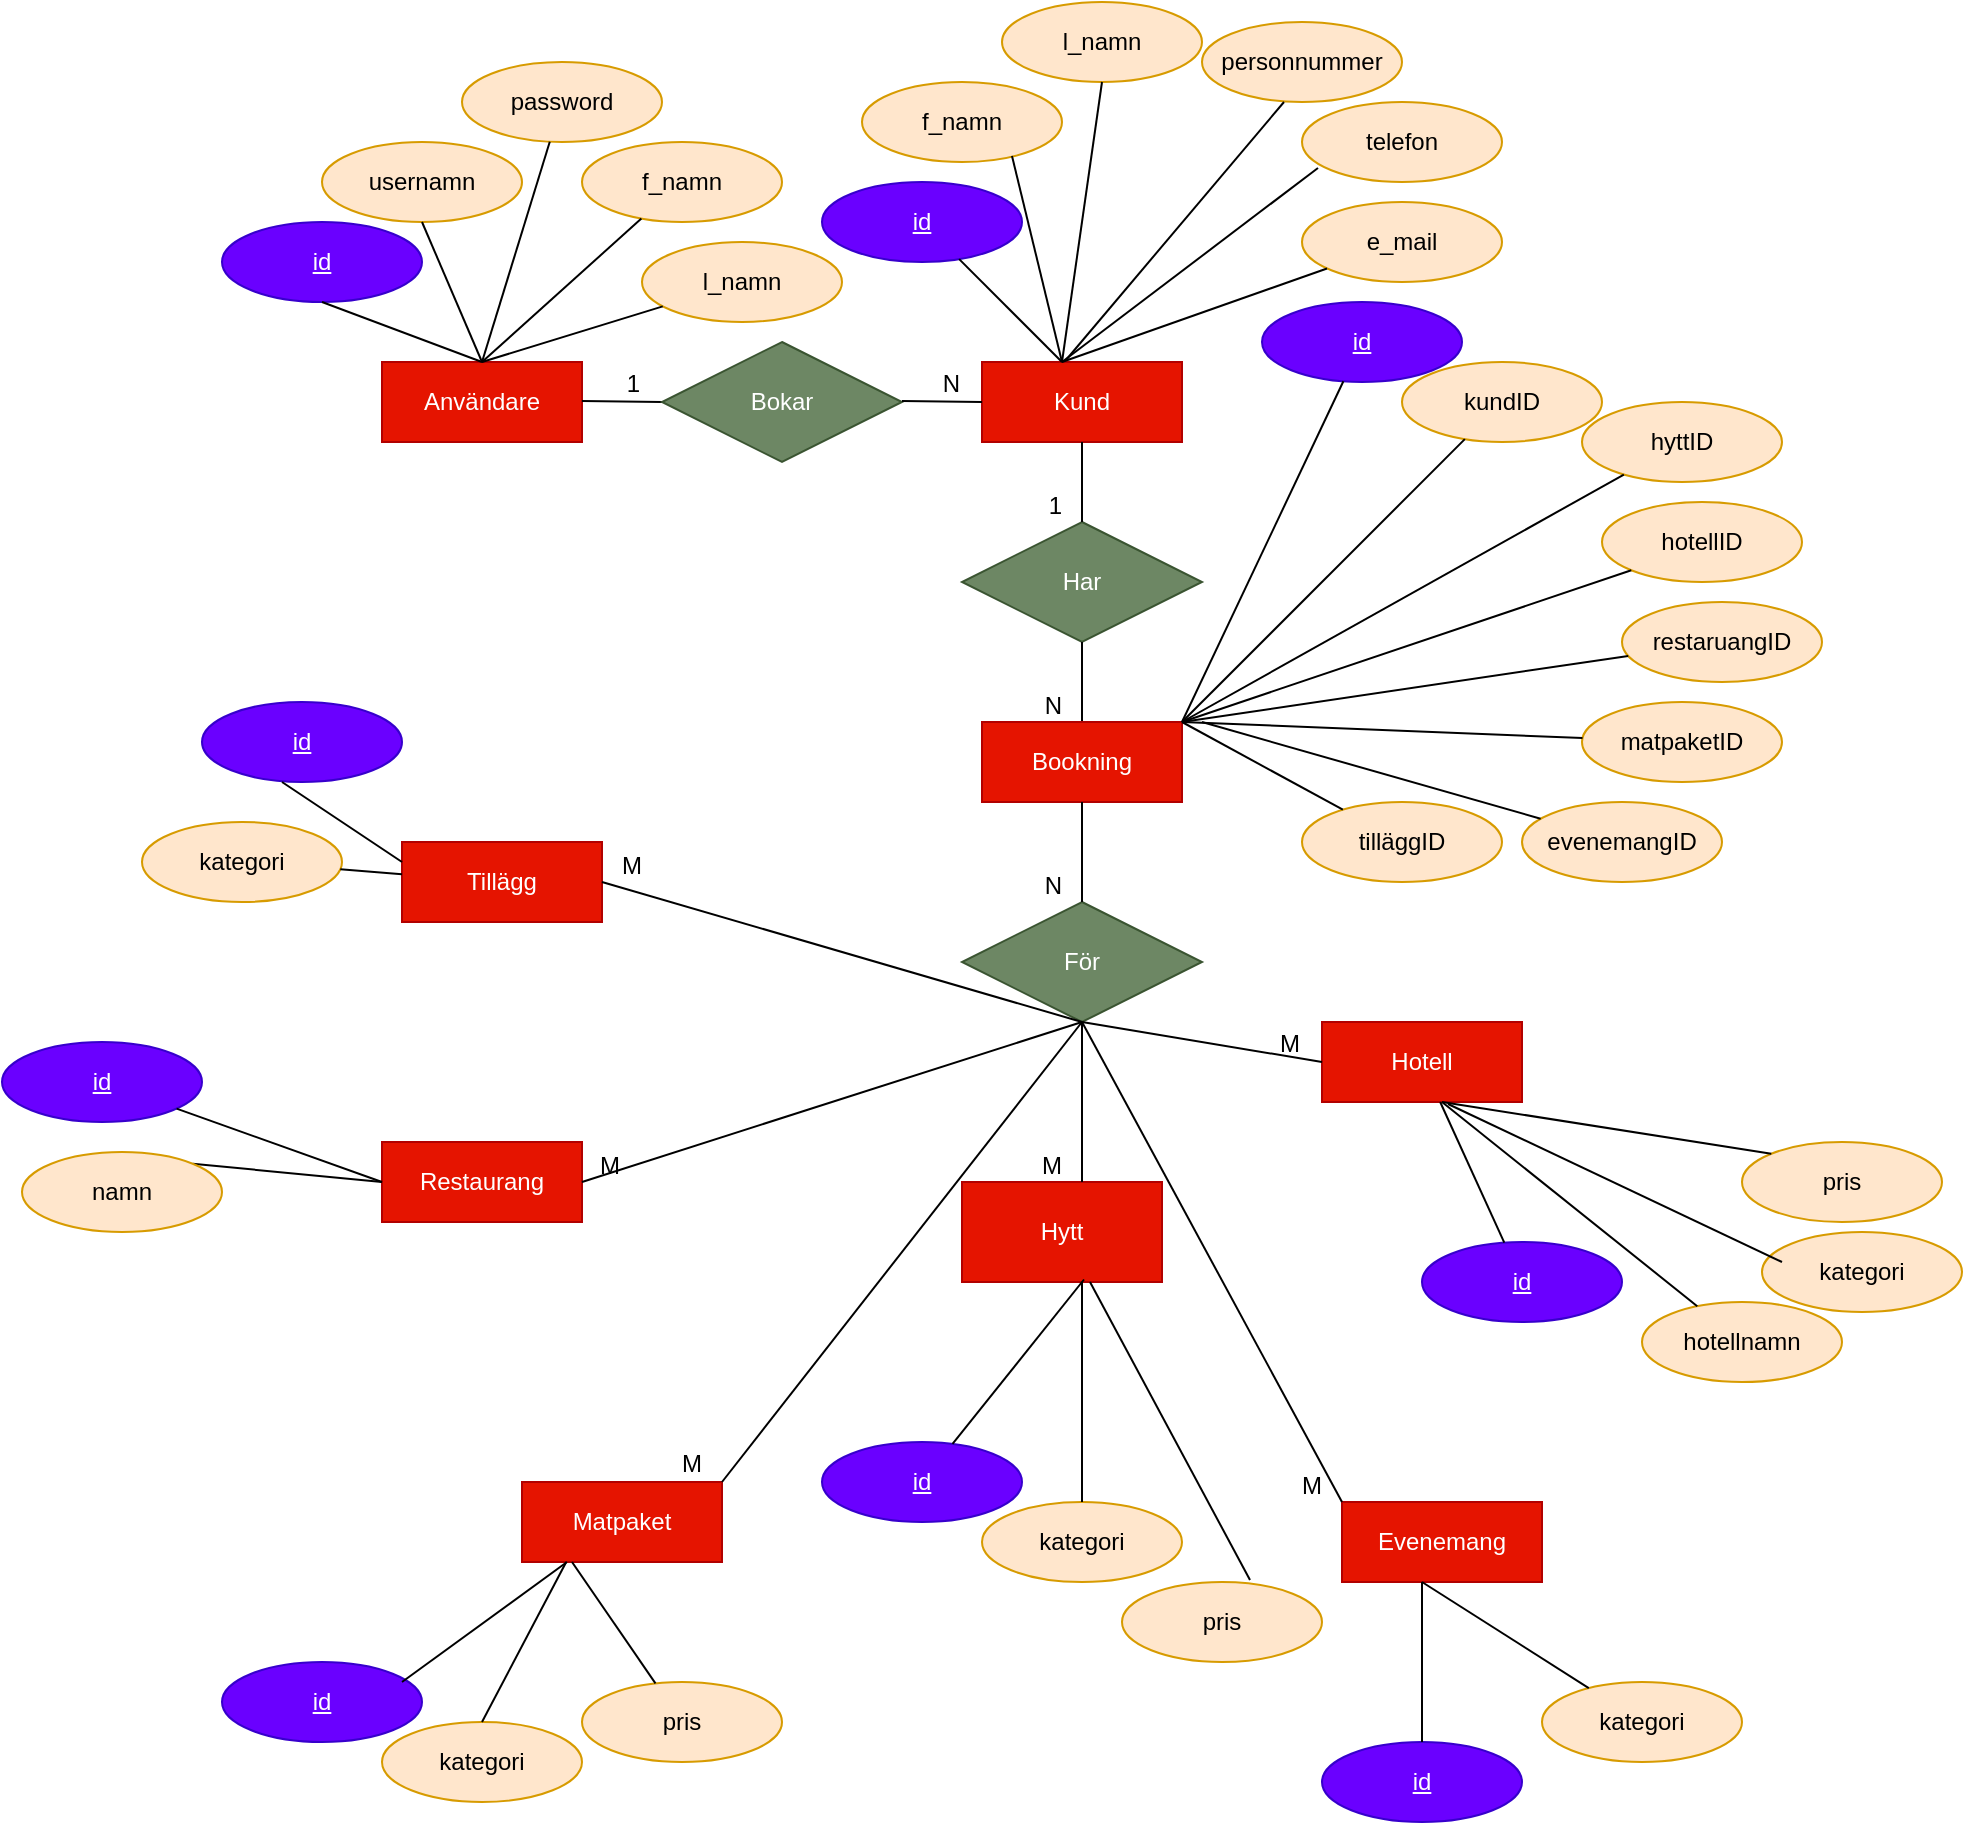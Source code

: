 <mxfile version="16.5.1" type="device"><diagram id="UnqzWlqIFyiEvRuFnZE4" name="Sida-1"><mxGraphModel dx="1773" dy="617" grid="1" gridSize="10" guides="1" tooltips="1" connect="1" arrows="1" fold="1" page="1" pageScale="1" pageWidth="827" pageHeight="1169" math="0" shadow="0"><root><mxCell id="0"/><mxCell id="1" parent="0"/><mxCell id="KGYBqlX9qXk3uptQxNgf-1" value="Användare" style="whiteSpace=wrap;html=1;align=center;fillColor=#e51400;fontColor=#ffffff;strokeColor=#B20000;" parent="1" vertex="1"><mxGeometry x="10" y="190" width="100" height="40" as="geometry"/></mxCell><mxCell id="KGYBqlX9qXk3uptQxNgf-4" value="id" style="ellipse;whiteSpace=wrap;html=1;align=center;fontStyle=4;fillColor=#6a00ff;strokeColor=#3700CC;fontColor=#ffffff;" parent="1" vertex="1"><mxGeometry x="-70" y="120" width="100" height="40" as="geometry"/></mxCell><mxCell id="KGYBqlX9qXk3uptQxNgf-8" value="" style="endArrow=none;html=1;rounded=0;entryX=0.5;entryY=1;entryDx=0;entryDy=0;exitX=0.5;exitY=0;exitDx=0;exitDy=0;" parent="1" source="KGYBqlX9qXk3uptQxNgf-1" target="KGYBqlX9qXk3uptQxNgf-4" edge="1"><mxGeometry relative="1" as="geometry"><mxPoint x="40" y="210" as="sourcePoint"/><mxPoint x="40" y="90" as="targetPoint"/></mxGeometry></mxCell><mxCell id="KGYBqlX9qXk3uptQxNgf-12" value="usernamn" style="ellipse;whiteSpace=wrap;html=1;align=center;fillColor=#ffe6cc;strokeColor=#d79b00;" parent="1" vertex="1"><mxGeometry x="-20" y="80" width="100" height="40" as="geometry"/></mxCell><mxCell id="KGYBqlX9qXk3uptQxNgf-13" value="password" style="ellipse;whiteSpace=wrap;html=1;align=center;fillColor=#ffe6cc;strokeColor=#d79b00;" parent="1" vertex="1"><mxGeometry x="50" y="40" width="100" height="40" as="geometry"/></mxCell><mxCell id="KGYBqlX9qXk3uptQxNgf-14" value="f_namn" style="ellipse;whiteSpace=wrap;html=1;align=center;fillColor=#ffe6cc;strokeColor=#d79b00;" parent="1" vertex="1"><mxGeometry x="110" y="80" width="100" height="40" as="geometry"/></mxCell><mxCell id="KGYBqlX9qXk3uptQxNgf-15" value="" style="endArrow=none;html=1;rounded=0;entryX=0.5;entryY=1;entryDx=0;entryDy=0;exitX=0.5;exitY=0;exitDx=0;exitDy=0;" parent="1" source="KGYBqlX9qXk3uptQxNgf-1" target="KGYBqlX9qXk3uptQxNgf-12" edge="1"><mxGeometry relative="1" as="geometry"><mxPoint x="70" y="200" as="sourcePoint"/><mxPoint x="-10" y="170" as="targetPoint"/></mxGeometry></mxCell><mxCell id="KGYBqlX9qXk3uptQxNgf-16" value="" style="endArrow=none;html=1;rounded=0;exitX=0.5;exitY=0;exitDx=0;exitDy=0;" parent="1" source="KGYBqlX9qXk3uptQxNgf-1" target="KGYBqlX9qXk3uptQxNgf-13" edge="1"><mxGeometry relative="1" as="geometry"><mxPoint x="80" y="210" as="sourcePoint"/><mxPoint y="180" as="targetPoint"/></mxGeometry></mxCell><mxCell id="KGYBqlX9qXk3uptQxNgf-17" value="" style="endArrow=none;html=1;rounded=0;exitX=0.5;exitY=0;exitDx=0;exitDy=0;" parent="1" source="KGYBqlX9qXk3uptQxNgf-1" target="KGYBqlX9qXk3uptQxNgf-14" edge="1"><mxGeometry relative="1" as="geometry"><mxPoint x="90" y="220" as="sourcePoint"/><mxPoint x="10" y="190" as="targetPoint"/></mxGeometry></mxCell><mxCell id="KGYBqlX9qXk3uptQxNgf-18" value="" style="endArrow=none;html=1;rounded=0;" parent="1" edge="1"><mxGeometry relative="1" as="geometry"><mxPoint x="110" y="209.5" as="sourcePoint"/><mxPoint x="150" y="210" as="targetPoint"/></mxGeometry></mxCell><mxCell id="KGYBqlX9qXk3uptQxNgf-19" value="1" style="resizable=0;html=1;align=right;verticalAlign=bottom;" parent="KGYBqlX9qXk3uptQxNgf-18" connectable="0" vertex="1"><mxGeometry x="1" relative="1" as="geometry"><mxPoint x="-10" as="offset"/></mxGeometry></mxCell><mxCell id="KGYBqlX9qXk3uptQxNgf-20" value="Kund" style="whiteSpace=wrap;html=1;align=center;fillColor=#e51400;fontColor=#ffffff;strokeColor=#B20000;" parent="1" vertex="1"><mxGeometry x="310" y="190" width="100" height="40" as="geometry"/></mxCell><mxCell id="KGYBqlX9qXk3uptQxNgf-21" value="Bokar" style="shape=rhombus;perimeter=rhombusPerimeter;whiteSpace=wrap;html=1;align=center;fillColor=#6d8764;fontColor=#ffffff;strokeColor=#3A5431;" parent="1" vertex="1"><mxGeometry x="150" y="180" width="120" height="60" as="geometry"/></mxCell><mxCell id="KGYBqlX9qXk3uptQxNgf-22" value="" style="endArrow=none;html=1;rounded=0;" parent="1" edge="1"><mxGeometry relative="1" as="geometry"><mxPoint x="270" y="209.5" as="sourcePoint"/><mxPoint x="310" y="210" as="targetPoint"/></mxGeometry></mxCell><mxCell id="KGYBqlX9qXk3uptQxNgf-23" value="N" style="resizable=0;html=1;align=right;verticalAlign=bottom;" parent="KGYBqlX9qXk3uptQxNgf-22" connectable="0" vertex="1"><mxGeometry x="1" relative="1" as="geometry"><mxPoint x="-10" as="offset"/></mxGeometry></mxCell><mxCell id="KGYBqlX9qXk3uptQxNgf-24" value="Har" style="shape=rhombus;perimeter=rhombusPerimeter;whiteSpace=wrap;html=1;align=center;fillColor=#6d8764;fontColor=#ffffff;strokeColor=#3A5431;" parent="1" vertex="1"><mxGeometry x="300" y="270" width="120" height="60" as="geometry"/></mxCell><mxCell id="KGYBqlX9qXk3uptQxNgf-26" value="" style="endArrow=none;html=1;rounded=0;exitX=0.5;exitY=1;exitDx=0;exitDy=0;" parent="1" source="KGYBqlX9qXk3uptQxNgf-20" edge="1"><mxGeometry relative="1" as="geometry"><mxPoint x="330" y="240" as="sourcePoint"/><mxPoint x="360" y="270" as="targetPoint"/></mxGeometry></mxCell><mxCell id="KGYBqlX9qXk3uptQxNgf-27" value="1" style="resizable=0;html=1;align=right;verticalAlign=bottom;" parent="KGYBqlX9qXk3uptQxNgf-26" connectable="0" vertex="1"><mxGeometry x="1" relative="1" as="geometry"><mxPoint x="-10" as="offset"/></mxGeometry></mxCell><mxCell id="KGYBqlX9qXk3uptQxNgf-32" value="" style="endArrow=none;html=1;rounded=0;exitX=0.5;exitY=1;exitDx=0;exitDy=0;" parent="1" source="KGYBqlX9qXk3uptQxNgf-24" edge="1"><mxGeometry relative="1" as="geometry"><mxPoint x="360" y="340" as="sourcePoint"/><mxPoint x="360" y="370" as="targetPoint"/><Array as="points"/></mxGeometry></mxCell><mxCell id="KGYBqlX9qXk3uptQxNgf-33" value="N" style="resizable=0;html=1;align=right;verticalAlign=bottom;" parent="KGYBqlX9qXk3uptQxNgf-32" connectable="0" vertex="1"><mxGeometry x="1" relative="1" as="geometry"><mxPoint x="-10" as="offset"/></mxGeometry></mxCell><mxCell id="KGYBqlX9qXk3uptQxNgf-34" value="Bookning" style="whiteSpace=wrap;html=1;align=center;fillColor=#e51400;fontColor=#ffffff;strokeColor=#B20000;" parent="1" vertex="1"><mxGeometry x="310" y="370" width="100" height="40" as="geometry"/></mxCell><mxCell id="KGYBqlX9qXk3uptQxNgf-35" value="Hytt" style="whiteSpace=wrap;html=1;align=center;fillColor=#e51400;fontColor=#ffffff;strokeColor=#B20000;" parent="1" vertex="1"><mxGeometry x="300" y="600" width="100" height="50" as="geometry"/></mxCell><mxCell id="KGYBqlX9qXk3uptQxNgf-36" value="Restaurang" style="whiteSpace=wrap;html=1;align=center;fillColor=#e51400;fontColor=#ffffff;strokeColor=#B20000;" parent="1" vertex="1"><mxGeometry x="10" y="580" width="100" height="40" as="geometry"/></mxCell><mxCell id="KGYBqlX9qXk3uptQxNgf-37" value="Hotell" style="whiteSpace=wrap;html=1;align=center;fillColor=#e51400;fontColor=#ffffff;strokeColor=#B20000;" parent="1" vertex="1"><mxGeometry x="480" y="520" width="100" height="40" as="geometry"/></mxCell><mxCell id="KGYBqlX9qXk3uptQxNgf-38" value="För" style="shape=rhombus;perimeter=rhombusPerimeter;whiteSpace=wrap;html=1;align=center;fillColor=#6d8764;fontColor=#ffffff;strokeColor=#3A5431;" parent="1" vertex="1"><mxGeometry x="300" y="460" width="120" height="60" as="geometry"/></mxCell><mxCell id="KGYBqlX9qXk3uptQxNgf-45" value="" style="endArrow=none;html=1;rounded=0;exitX=0.5;exitY=1;exitDx=0;exitDy=0;" parent="1" source="KGYBqlX9qXk3uptQxNgf-34" edge="1"><mxGeometry relative="1" as="geometry"><mxPoint x="330" y="250" as="sourcePoint"/><mxPoint x="360" y="460" as="targetPoint"/></mxGeometry></mxCell><mxCell id="KGYBqlX9qXk3uptQxNgf-46" value="N" style="resizable=0;html=1;align=right;verticalAlign=bottom;" parent="KGYBqlX9qXk3uptQxNgf-45" connectable="0" vertex="1"><mxGeometry x="1" relative="1" as="geometry"><mxPoint x="-10" as="offset"/></mxGeometry></mxCell><mxCell id="KGYBqlX9qXk3uptQxNgf-49" value="" style="endArrow=none;html=1;rounded=0;" parent="1" source="KGYBqlX9qXk3uptQxNgf-38" edge="1"><mxGeometry relative="1" as="geometry"><mxPoint x="330" y="410" as="sourcePoint"/><mxPoint x="360" y="600" as="targetPoint"/></mxGeometry></mxCell><mxCell id="KGYBqlX9qXk3uptQxNgf-50" value="M" style="resizable=0;html=1;align=right;verticalAlign=bottom;" parent="KGYBqlX9qXk3uptQxNgf-49" connectable="0" vertex="1"><mxGeometry x="1" relative="1" as="geometry"><mxPoint x="-10" as="offset"/></mxGeometry></mxCell><mxCell id="KGYBqlX9qXk3uptQxNgf-53" value="Evenemang" style="whiteSpace=wrap;html=1;align=center;fillColor=#e51400;fontColor=#ffffff;strokeColor=#B20000;" parent="1" vertex="1"><mxGeometry x="490" y="760" width="100" height="40" as="geometry"/></mxCell><mxCell id="KGYBqlX9qXk3uptQxNgf-54" value="Matpaket" style="whiteSpace=wrap;html=1;align=center;fillColor=#e51400;fontColor=#ffffff;strokeColor=#B20000;" parent="1" vertex="1"><mxGeometry x="80" y="750" width="100" height="40" as="geometry"/></mxCell><mxCell id="KGYBqlX9qXk3uptQxNgf-57" value="Tillägg" style="whiteSpace=wrap;html=1;align=center;fillColor=#e51400;fontColor=#ffffff;strokeColor=#B20000;" parent="1" vertex="1"><mxGeometry x="20" y="430" width="100" height="40" as="geometry"/></mxCell><mxCell id="KGYBqlX9qXk3uptQxNgf-59" value="" style="endArrow=none;html=1;rounded=0;entryX=0;entryY=0.5;entryDx=0;entryDy=0;exitX=0.5;exitY=1;exitDx=0;exitDy=0;" parent="1" source="KGYBqlX9qXk3uptQxNgf-38" target="KGYBqlX9qXk3uptQxNgf-37" edge="1"><mxGeometry relative="1" as="geometry"><mxPoint x="370" y="530" as="sourcePoint"/><mxPoint x="370" y="610" as="targetPoint"/></mxGeometry></mxCell><mxCell id="KGYBqlX9qXk3uptQxNgf-60" value="M" style="resizable=0;html=1;align=right;verticalAlign=bottom;" parent="KGYBqlX9qXk3uptQxNgf-59" connectable="0" vertex="1"><mxGeometry x="1" relative="1" as="geometry"><mxPoint x="-10" as="offset"/></mxGeometry></mxCell><mxCell id="KGYBqlX9qXk3uptQxNgf-61" value="" style="endArrow=none;html=1;rounded=0;exitX=0.5;exitY=1;exitDx=0;exitDy=0;entryX=1;entryY=0.5;entryDx=0;entryDy=0;" parent="1" source="KGYBqlX9qXk3uptQxNgf-38" target="KGYBqlX9qXk3uptQxNgf-36" edge="1"><mxGeometry relative="1" as="geometry"><mxPoint x="380" y="540" as="sourcePoint"/><mxPoint x="230" y="540" as="targetPoint"/></mxGeometry></mxCell><mxCell id="KGYBqlX9qXk3uptQxNgf-62" value="M" style="resizable=0;html=1;align=right;verticalAlign=bottom;" parent="KGYBqlX9qXk3uptQxNgf-61" connectable="0" vertex="1"><mxGeometry x="1" relative="1" as="geometry"><mxPoint x="20" as="offset"/></mxGeometry></mxCell><mxCell id="KGYBqlX9qXk3uptQxNgf-63" value="" style="endArrow=none;html=1;rounded=0;entryX=0;entryY=0;entryDx=0;entryDy=0;" parent="1" target="KGYBqlX9qXk3uptQxNgf-53" edge="1"><mxGeometry relative="1" as="geometry"><mxPoint x="360" y="520" as="sourcePoint"/><mxPoint x="390" y="630" as="targetPoint"/></mxGeometry></mxCell><mxCell id="KGYBqlX9qXk3uptQxNgf-64" value="M" style="resizable=0;html=1;align=right;verticalAlign=bottom;" parent="KGYBqlX9qXk3uptQxNgf-63" connectable="0" vertex="1"><mxGeometry x="1" relative="1" as="geometry"><mxPoint x="-10" as="offset"/></mxGeometry></mxCell><mxCell id="KGYBqlX9qXk3uptQxNgf-65" value="" style="endArrow=none;html=1;rounded=0;entryX=1;entryY=0;entryDx=0;entryDy=0;" parent="1" target="KGYBqlX9qXk3uptQxNgf-54" edge="1"><mxGeometry relative="1" as="geometry"><mxPoint x="360" y="520" as="sourcePoint"/><mxPoint x="400" y="640" as="targetPoint"/></mxGeometry></mxCell><mxCell id="KGYBqlX9qXk3uptQxNgf-66" value="M" style="resizable=0;html=1;align=right;verticalAlign=bottom;" parent="KGYBqlX9qXk3uptQxNgf-65" connectable="0" vertex="1"><mxGeometry x="1" relative="1" as="geometry"><mxPoint x="-10" as="offset"/></mxGeometry></mxCell><mxCell id="KGYBqlX9qXk3uptQxNgf-67" value="" style="endArrow=none;html=1;rounded=0;exitX=0.5;exitY=1;exitDx=0;exitDy=0;entryX=1;entryY=0.5;entryDx=0;entryDy=0;" parent="1" source="KGYBqlX9qXk3uptQxNgf-38" target="KGYBqlX9qXk3uptQxNgf-57" edge="1"><mxGeometry relative="1" as="geometry"><mxPoint x="290" y="510" as="sourcePoint"/><mxPoint x="190" y="470" as="targetPoint"/></mxGeometry></mxCell><mxCell id="KGYBqlX9qXk3uptQxNgf-68" value="M" style="resizable=0;html=1;align=right;verticalAlign=bottom;" parent="KGYBqlX9qXk3uptQxNgf-67" connectable="0" vertex="1"><mxGeometry x="1" relative="1" as="geometry"><mxPoint x="20" as="offset"/></mxGeometry></mxCell><mxCell id="KGYBqlX9qXk3uptQxNgf-69" value="id" style="ellipse;whiteSpace=wrap;html=1;align=center;fontStyle=4;fillColor=#6a00ff;strokeColor=#3700CC;fontColor=#ffffff;" parent="1" vertex="1"><mxGeometry x="230" y="100" width="100" height="40" as="geometry"/></mxCell><mxCell id="KGYBqlX9qXk3uptQxNgf-70" value="id" style="ellipse;whiteSpace=wrap;html=1;align=center;fontStyle=4;fillColor=#6a00ff;fontColor=#ffffff;strokeColor=#3700CC;" parent="1" vertex="1"><mxGeometry x="530" y="630" width="100" height="40" as="geometry"/></mxCell><mxCell id="KGYBqlX9qXk3uptQxNgf-71" value="id" style="ellipse;whiteSpace=wrap;html=1;align=center;fontStyle=4;fillColor=#6a00ff;fontColor=#ffffff;strokeColor=#3700CC;" parent="1" vertex="1"><mxGeometry x="-80" y="360" width="100" height="40" as="geometry"/></mxCell><mxCell id="KGYBqlX9qXk3uptQxNgf-72" value="id" style="ellipse;whiteSpace=wrap;html=1;align=center;fontStyle=4;fillColor=#6a00ff;fontColor=#ffffff;strokeColor=#3700CC;" parent="1" vertex="1"><mxGeometry x="-180" y="530" width="100" height="40" as="geometry"/></mxCell><mxCell id="KGYBqlX9qXk3uptQxNgf-73" value="id" style="ellipse;whiteSpace=wrap;html=1;align=center;fontStyle=4;fillColor=#6a00ff;fontColor=#ffffff;strokeColor=#3700CC;" parent="1" vertex="1"><mxGeometry x="450" y="160" width="100" height="40" as="geometry"/></mxCell><mxCell id="KGYBqlX9qXk3uptQxNgf-74" value="id" style="ellipse;whiteSpace=wrap;html=1;align=center;fontStyle=4;fillColor=#6a00ff;fontColor=#ffffff;strokeColor=#3700CC;" parent="1" vertex="1"><mxGeometry x="230" y="730" width="100" height="40" as="geometry"/></mxCell><mxCell id="KGYBqlX9qXk3uptQxNgf-75" value="id" style="ellipse;whiteSpace=wrap;html=1;align=center;fontStyle=4;fillColor=#6a00ff;fontColor=#ffffff;strokeColor=#3700CC;" parent="1" vertex="1"><mxGeometry x="-70" y="840" width="100" height="40" as="geometry"/></mxCell><mxCell id="KGYBqlX9qXk3uptQxNgf-76" value="id" style="ellipse;whiteSpace=wrap;html=1;align=center;fontStyle=4;fillColor=#6a00ff;fontColor=#ffffff;strokeColor=#3700CC;" parent="1" vertex="1"><mxGeometry x="480" y="880" width="100" height="40" as="geometry"/></mxCell><mxCell id="KGYBqlX9qXk3uptQxNgf-78" value="f_namn" style="ellipse;whiteSpace=wrap;html=1;align=center;fillColor=#ffe6cc;strokeColor=#d79b00;" parent="1" vertex="1"><mxGeometry x="250" y="50" width="100" height="40" as="geometry"/></mxCell><mxCell id="KGYBqlX9qXk3uptQxNgf-79" value="personnummer" style="ellipse;whiteSpace=wrap;html=1;align=center;fillColor=#ffe6cc;strokeColor=#d79b00;" parent="1" vertex="1"><mxGeometry x="420" y="20" width="100" height="40" as="geometry"/></mxCell><mxCell id="KGYBqlX9qXk3uptQxNgf-80" value="telefon" style="ellipse;whiteSpace=wrap;html=1;align=center;fillColor=#ffe6cc;strokeColor=#d79b00;" parent="1" vertex="1"><mxGeometry x="470" y="60" width="100" height="40" as="geometry"/></mxCell><mxCell id="KGYBqlX9qXk3uptQxNgf-81" value="e_mail" style="ellipse;whiteSpace=wrap;html=1;align=center;fillColor=#ffe6cc;strokeColor=#d79b00;" parent="1" vertex="1"><mxGeometry x="470" y="110" width="100" height="40" as="geometry"/></mxCell><mxCell id="KGYBqlX9qXk3uptQxNgf-82" value="" style="endArrow=none;html=1;rounded=0;" parent="1" target="KGYBqlX9qXk3uptQxNgf-69" edge="1"><mxGeometry relative="1" as="geometry"><mxPoint x="350" y="190" as="sourcePoint"/><mxPoint x="-10" y="170" as="targetPoint"/></mxGeometry></mxCell><mxCell id="KGYBqlX9qXk3uptQxNgf-83" value="" style="endArrow=none;html=1;rounded=0;entryX=0.75;entryY=0.925;entryDx=0;entryDy=0;entryPerimeter=0;" parent="1" target="KGYBqlX9qXk3uptQxNgf-78" edge="1"><mxGeometry relative="1" as="geometry"><mxPoint x="350" y="190" as="sourcePoint"/><mxPoint x="313.481" y="139.259" as="targetPoint"/></mxGeometry></mxCell><mxCell id="KGYBqlX9qXk3uptQxNgf-84" value="" style="endArrow=none;html=1;rounded=0;exitX=0.42;exitY=-0.025;exitDx=0;exitDy=0;exitPerimeter=0;entryX=0.41;entryY=1;entryDx=0;entryDy=0;entryPerimeter=0;" parent="1" source="KGYBqlX9qXk3uptQxNgf-20" target="KGYBqlX9qXk3uptQxNgf-79" edge="1"><mxGeometry relative="1" as="geometry"><mxPoint x="440" y="120" as="sourcePoint"/><mxPoint x="397.481" y="59.259" as="targetPoint"/></mxGeometry></mxCell><mxCell id="KGYBqlX9qXk3uptQxNgf-85" value="" style="endArrow=none;html=1;rounded=0;exitX=0.4;exitY=0;exitDx=0;exitDy=0;exitPerimeter=0;entryX=0.08;entryY=0.825;entryDx=0;entryDy=0;entryPerimeter=0;" parent="1" source="KGYBqlX9qXk3uptQxNgf-20" target="KGYBqlX9qXk3uptQxNgf-80" edge="1"><mxGeometry relative="1" as="geometry"><mxPoint x="376" y="220" as="sourcePoint"/><mxPoint x="333.481" y="159.259" as="targetPoint"/></mxGeometry></mxCell><mxCell id="KGYBqlX9qXk3uptQxNgf-86" value="" style="endArrow=none;html=1;rounded=0;exitX=0.4;exitY=0;exitDx=0;exitDy=0;exitPerimeter=0;" parent="1" source="KGYBqlX9qXk3uptQxNgf-20" target="KGYBqlX9qXk3uptQxNgf-81" edge="1"><mxGeometry relative="1" as="geometry"><mxPoint x="386" y="230" as="sourcePoint"/><mxPoint x="343.481" y="169.259" as="targetPoint"/></mxGeometry></mxCell><mxCell id="KGYBqlX9qXk3uptQxNgf-87" value="kundID" style="ellipse;whiteSpace=wrap;html=1;align=center;fillColor=#ffe6cc;strokeColor=#d79b00;" parent="1" vertex="1"><mxGeometry x="520" y="190" width="100" height="40" as="geometry"/></mxCell><mxCell id="KGYBqlX9qXk3uptQxNgf-88" value="tilläggID" style="ellipse;whiteSpace=wrap;html=1;align=center;fillColor=#ffe6cc;strokeColor=#d79b00;" parent="1" vertex="1"><mxGeometry x="470" y="410" width="100" height="40" as="geometry"/></mxCell><mxCell id="KGYBqlX9qXk3uptQxNgf-89" value="" style="endArrow=none;html=1;rounded=0;exitX=1;exitY=0;exitDx=0;exitDy=0;" parent="1" source="KGYBqlX9qXk3uptQxNgf-34" target="KGYBqlX9qXk3uptQxNgf-73" edge="1"><mxGeometry relative="1" as="geometry"><mxPoint x="490" y="270" as="sourcePoint"/><mxPoint x="410" y="240" as="targetPoint"/></mxGeometry></mxCell><mxCell id="KGYBqlX9qXk3uptQxNgf-91" value="hyttID" style="ellipse;whiteSpace=wrap;html=1;align=center;fillColor=#ffe6cc;strokeColor=#d79b00;" parent="1" vertex="1"><mxGeometry x="610" y="210" width="100" height="40" as="geometry"/></mxCell><mxCell id="KGYBqlX9qXk3uptQxNgf-93" value="restaruangID" style="ellipse;whiteSpace=wrap;html=1;align=center;fillColor=#ffe6cc;strokeColor=#d79b00;" parent="1" vertex="1"><mxGeometry x="630" y="310" width="100" height="40" as="geometry"/></mxCell><mxCell id="KGYBqlX9qXk3uptQxNgf-94" value="matpaketID" style="ellipse;whiteSpace=wrap;html=1;align=center;fillColor=#ffe6cc;strokeColor=#d79b00;" parent="1" vertex="1"><mxGeometry x="610" y="360" width="100" height="40" as="geometry"/></mxCell><mxCell id="KGYBqlX9qXk3uptQxNgf-95" value="evenemangID" style="ellipse;whiteSpace=wrap;html=1;align=center;fillColor=#ffe6cc;strokeColor=#d79b00;" parent="1" vertex="1"><mxGeometry x="580" y="410" width="100" height="40" as="geometry"/></mxCell><mxCell id="KGYBqlX9qXk3uptQxNgf-97" value="hotellID" style="ellipse;whiteSpace=wrap;html=1;align=center;fillColor=#ffe6cc;strokeColor=#d79b00;" parent="1" vertex="1"><mxGeometry x="620" y="260" width="100" height="40" as="geometry"/></mxCell><mxCell id="KGYBqlX9qXk3uptQxNgf-98" value="" style="endArrow=none;html=1;rounded=0;exitX=1;exitY=0;exitDx=0;exitDy=0;" parent="1" source="KGYBqlX9qXk3uptQxNgf-34" target="KGYBqlX9qXk3uptQxNgf-87" edge="1"><mxGeometry relative="1" as="geometry"><mxPoint x="420" y="380" as="sourcePoint"/><mxPoint x="444.645" y="204.142" as="targetPoint"/></mxGeometry></mxCell><mxCell id="KGYBqlX9qXk3uptQxNgf-99" value="" style="endArrow=none;html=1;rounded=0;exitX=1;exitY=0;exitDx=0;exitDy=0;" parent="1" source="KGYBqlX9qXk3uptQxNgf-34" target="KGYBqlX9qXk3uptQxNgf-91" edge="1"><mxGeometry relative="1" as="geometry"><mxPoint x="430" y="390" as="sourcePoint"/><mxPoint x="454.645" y="214.142" as="targetPoint"/></mxGeometry></mxCell><mxCell id="KGYBqlX9qXk3uptQxNgf-100" value="" style="endArrow=none;html=1;rounded=0;entryX=0;entryY=1;entryDx=0;entryDy=0;" parent="1" target="KGYBqlX9qXk3uptQxNgf-97" edge="1"><mxGeometry relative="1" as="geometry"><mxPoint x="410" y="370" as="sourcePoint"/><mxPoint x="464.645" y="224.142" as="targetPoint"/></mxGeometry></mxCell><mxCell id="KGYBqlX9qXk3uptQxNgf-101" value="" style="endArrow=none;html=1;rounded=0;exitX=1;exitY=0;exitDx=0;exitDy=0;" parent="1" source="KGYBqlX9qXk3uptQxNgf-34" target="KGYBqlX9qXk3uptQxNgf-93" edge="1"><mxGeometry relative="1" as="geometry"><mxPoint x="450" y="410" as="sourcePoint"/><mxPoint x="474.645" y="234.142" as="targetPoint"/></mxGeometry></mxCell><mxCell id="KGYBqlX9qXk3uptQxNgf-102" value="" style="endArrow=none;html=1;rounded=0;exitX=1;exitY=0;exitDx=0;exitDy=0;" parent="1" source="KGYBqlX9qXk3uptQxNgf-34" target="KGYBqlX9qXk3uptQxNgf-94" edge="1"><mxGeometry relative="1" as="geometry"><mxPoint x="460" y="420" as="sourcePoint"/><mxPoint x="484.645" y="244.142" as="targetPoint"/></mxGeometry></mxCell><mxCell id="KGYBqlX9qXk3uptQxNgf-103" value="" style="endArrow=none;html=1;rounded=0;" parent="1" target="KGYBqlX9qXk3uptQxNgf-95" edge="1"><mxGeometry relative="1" as="geometry"><mxPoint x="420" y="370" as="sourcePoint"/><mxPoint x="494.645" y="254.142" as="targetPoint"/></mxGeometry></mxCell><mxCell id="KGYBqlX9qXk3uptQxNgf-104" value="" style="endArrow=none;html=1;rounded=0;entryX=1;entryY=0;entryDx=0;entryDy=0;" parent="1" source="KGYBqlX9qXk3uptQxNgf-88" target="KGYBqlX9qXk3uptQxNgf-34" edge="1"><mxGeometry relative="1" as="geometry"><mxPoint x="480" y="440" as="sourcePoint"/><mxPoint x="504.645" y="264.142" as="targetPoint"/></mxGeometry></mxCell><mxCell id="KGYBqlX9qXk3uptQxNgf-105" value="" style="endArrow=none;html=1;rounded=0;" parent="1" source="KGYBqlX9qXk3uptQxNgf-70" target="KGYBqlX9qXk3uptQxNgf-37" edge="1"><mxGeometry relative="1" as="geometry"><mxPoint x="490" y="450" as="sourcePoint"/><mxPoint x="514.645" y="274.142" as="targetPoint"/></mxGeometry></mxCell><mxCell id="KGYBqlX9qXk3uptQxNgf-106" value="hotellnamn" style="ellipse;whiteSpace=wrap;html=1;align=center;fillColor=#ffe6cc;strokeColor=#d79b00;" parent="1" vertex="1"><mxGeometry x="640" y="660" width="100" height="40" as="geometry"/></mxCell><mxCell id="KGYBqlX9qXk3uptQxNgf-107" value="pris" style="ellipse;whiteSpace=wrap;html=1;align=center;fillColor=#ffe6cc;strokeColor=#d79b00;" parent="1" vertex="1"><mxGeometry x="690" y="580" width="100" height="40" as="geometry"/></mxCell><mxCell id="KGYBqlX9qXk3uptQxNgf-108" value="" style="endArrow=none;html=1;rounded=0;" parent="1" source="KGYBqlX9qXk3uptQxNgf-106" edge="1"><mxGeometry relative="1" as="geometry"><mxPoint x="581.248" y="640.309" as="sourcePoint"/><mxPoint x="540" y="560" as="targetPoint"/></mxGeometry></mxCell><mxCell id="KGYBqlX9qXk3uptQxNgf-109" value="" style="endArrow=none;html=1;rounded=0;exitX=0;exitY=0;exitDx=0;exitDy=0;" parent="1" source="KGYBqlX9qXk3uptQxNgf-107" edge="1"><mxGeometry relative="1" as="geometry"><mxPoint x="591.248" y="650.309" as="sourcePoint"/><mxPoint x="540" y="560" as="targetPoint"/></mxGeometry></mxCell><mxCell id="KGYBqlX9qXk3uptQxNgf-110" value="" style="endArrow=none;html=1;rounded=0;" parent="1" source="KGYBqlX9qXk3uptQxNgf-76" edge="1"><mxGeometry relative="1" as="geometry"><mxPoint x="601.248" y="660.309" as="sourcePoint"/><mxPoint x="530" y="800" as="targetPoint"/></mxGeometry></mxCell><mxCell id="KGYBqlX9qXk3uptQxNgf-112" value="kategori" style="ellipse;whiteSpace=wrap;html=1;align=center;fillColor=#ffe6cc;strokeColor=#d79b00;" parent="1" vertex="1"><mxGeometry x="590" y="850" width="100" height="40" as="geometry"/></mxCell><mxCell id="KGYBqlX9qXk3uptQxNgf-114" value="kategori" style="ellipse;whiteSpace=wrap;html=1;align=center;fillColor=#ffe6cc;strokeColor=#d79b00;" parent="1" vertex="1"><mxGeometry x="310" y="760" width="100" height="40" as="geometry"/></mxCell><mxCell id="KGYBqlX9qXk3uptQxNgf-115" value="pris" style="ellipse;whiteSpace=wrap;html=1;align=center;fillColor=#ffe6cc;strokeColor=#d79b00;" parent="1" vertex="1"><mxGeometry x="380" y="800" width="100" height="40" as="geometry"/></mxCell><mxCell id="KGYBqlX9qXk3uptQxNgf-116" value="" style="endArrow=none;html=1;rounded=0;" parent="1" source="KGYBqlX9qXk3uptQxNgf-112" edge="1"><mxGeometry relative="1" as="geometry"><mxPoint x="540" y="890" as="sourcePoint"/><mxPoint x="530" y="800" as="targetPoint"/></mxGeometry></mxCell><mxCell id="KGYBqlX9qXk3uptQxNgf-117" value="" style="endArrow=none;html=1;rounded=0;entryX=0.61;entryY=0.975;entryDx=0;entryDy=0;entryPerimeter=0;" parent="1" source="KGYBqlX9qXk3uptQxNgf-74" target="KGYBqlX9qXk3uptQxNgf-35" edge="1"><mxGeometry relative="1" as="geometry"><mxPoint x="550" y="900" as="sourcePoint"/><mxPoint x="550" y="820" as="targetPoint"/></mxGeometry></mxCell><mxCell id="KGYBqlX9qXk3uptQxNgf-118" value="" style="endArrow=none;html=1;rounded=0;" parent="1" source="KGYBqlX9qXk3uptQxNgf-114" edge="1"><mxGeometry relative="1" as="geometry"><mxPoint x="560" y="910" as="sourcePoint"/><mxPoint x="360" y="650" as="targetPoint"/></mxGeometry></mxCell><mxCell id="KGYBqlX9qXk3uptQxNgf-119" value="" style="endArrow=none;html=1;rounded=0;exitX=0.64;exitY=-0.025;exitDx=0;exitDy=0;exitPerimeter=0;" parent="1" source="KGYBqlX9qXk3uptQxNgf-115" edge="1"><mxGeometry relative="1" as="geometry"><mxPoint x="570" y="920" as="sourcePoint"/><mxPoint x="364" y="650" as="targetPoint"/></mxGeometry></mxCell><mxCell id="KGYBqlX9qXk3uptQxNgf-120" value="kategori" style="ellipse;whiteSpace=wrap;html=1;align=center;fillColor=#ffe6cc;strokeColor=#d79b00;" parent="1" vertex="1"><mxGeometry x="10" y="870" width="100" height="40" as="geometry"/></mxCell><mxCell id="KGYBqlX9qXk3uptQxNgf-121" value="pris" style="ellipse;whiteSpace=wrap;html=1;align=center;fillColor=#ffe6cc;strokeColor=#d79b00;" parent="1" vertex="1"><mxGeometry x="110" y="850" width="100" height="40" as="geometry"/></mxCell><mxCell id="KGYBqlX9qXk3uptQxNgf-122" value="" style="endArrow=none;html=1;rounded=0;" parent="1" target="KGYBqlX9qXk3uptQxNgf-54" edge="1"><mxGeometry relative="1" as="geometry"><mxPoint x="20" y="850" as="sourcePoint"/><mxPoint x="64.23" y="743.8" as="targetPoint"/></mxGeometry></mxCell><mxCell id="KGYBqlX9qXk3uptQxNgf-123" value="" style="endArrow=none;html=1;rounded=0;entryX=0.61;entryY=0.975;entryDx=0;entryDy=0;entryPerimeter=0;exitX=0.5;exitY=0;exitDx=0;exitDy=0;" parent="1" source="KGYBqlX9qXk3uptQxNgf-120" edge="1"><mxGeometry relative="1" as="geometry"><mxPoint x="37.881" y="862.409" as="sourcePoint"/><mxPoint x="102.11" y="790" as="targetPoint"/></mxGeometry></mxCell><mxCell id="KGYBqlX9qXk3uptQxNgf-124" value="" style="endArrow=none;html=1;rounded=0;entryX=0.25;entryY=1;entryDx=0;entryDy=0;" parent="1" source="KGYBqlX9qXk3uptQxNgf-121" target="KGYBqlX9qXk3uptQxNgf-54" edge="1"><mxGeometry relative="1" as="geometry"><mxPoint x="67.881" y="872.409" as="sourcePoint"/><mxPoint x="132.11" y="800" as="targetPoint"/></mxGeometry></mxCell><mxCell id="KGYBqlX9qXk3uptQxNgf-126" value="" style="endArrow=none;html=1;rounded=0;entryX=0;entryY=0.5;entryDx=0;entryDy=0;" parent="1" source="KGYBqlX9qXk3uptQxNgf-72" target="KGYBqlX9qXk3uptQxNgf-36" edge="1"><mxGeometry relative="1" as="geometry"><mxPoint x="336.771" y="761.159" as="sourcePoint"/><mxPoint x="401" y="688.75" as="targetPoint"/></mxGeometry></mxCell><mxCell id="KGYBqlX9qXk3uptQxNgf-127" value="" style="endArrow=none;html=1;rounded=0;exitX=1;exitY=0;exitDx=0;exitDy=0;entryX=0;entryY=0.5;entryDx=0;entryDy=0;" parent="1" source="KGYBqlX9qXk3uptQxNgf-128" target="KGYBqlX9qXk3uptQxNgf-36" edge="1"><mxGeometry relative="1" as="geometry"><mxPoint x="-80" y="600" as="sourcePoint"/><mxPoint x="10" y="580" as="targetPoint"/></mxGeometry></mxCell><mxCell id="KGYBqlX9qXk3uptQxNgf-128" value="namn" style="ellipse;whiteSpace=wrap;html=1;align=center;fillColor=#ffe6cc;strokeColor=#d79b00;" parent="1" vertex="1"><mxGeometry x="-170" y="585" width="100" height="40" as="geometry"/></mxCell><mxCell id="KGYBqlX9qXk3uptQxNgf-129" value="kategori" style="ellipse;whiteSpace=wrap;html=1;align=center;fillColor=#ffe6cc;strokeColor=#d79b00;" parent="1" vertex="1"><mxGeometry x="-110" y="420" width="100" height="40" as="geometry"/></mxCell><mxCell id="KGYBqlX9qXk3uptQxNgf-134" value="l_namn" style="ellipse;whiteSpace=wrap;html=1;align=center;fillColor=#ffe6cc;strokeColor=#d79b00;" parent="1" vertex="1"><mxGeometry x="140" y="130" width="100" height="40" as="geometry"/></mxCell><mxCell id="KGYBqlX9qXk3uptQxNgf-135" value="" style="endArrow=none;html=1;rounded=0;exitX=0.5;exitY=0;exitDx=0;exitDy=0;" parent="1" source="KGYBqlX9qXk3uptQxNgf-1" target="KGYBqlX9qXk3uptQxNgf-134" edge="1"><mxGeometry relative="1" as="geometry"><mxPoint x="130" y="170" as="sourcePoint"/><mxPoint x="209.693" y="98.276" as="targetPoint"/></mxGeometry></mxCell><mxCell id="KGYBqlX9qXk3uptQxNgf-136" value="l_namn" style="ellipse;whiteSpace=wrap;html=1;align=center;fillColor=#ffe6cc;strokeColor=#d79b00;" parent="1" vertex="1"><mxGeometry x="320" y="10" width="100" height="40" as="geometry"/></mxCell><mxCell id="KGYBqlX9qXk3uptQxNgf-137" value="" style="endArrow=none;html=1;rounded=0;entryX=0.5;entryY=1;entryDx=0;entryDy=0;" parent="1" target="KGYBqlX9qXk3uptQxNgf-136" edge="1"><mxGeometry relative="1" as="geometry"><mxPoint x="350" y="190" as="sourcePoint"/><mxPoint x="345" y="17" as="targetPoint"/></mxGeometry></mxCell><mxCell id="KGYBqlX9qXk3uptQxNgf-138" value="" style="endArrow=none;html=1;rounded=0;" parent="1" source="KGYBqlX9qXk3uptQxNgf-129" target="KGYBqlX9qXk3uptQxNgf-57" edge="1"><mxGeometry relative="1" as="geometry"><mxPoint x="-74.645" y="600.858" as="sourcePoint"/><mxPoint x="20" y="610" as="targetPoint"/></mxGeometry></mxCell><mxCell id="KGYBqlX9qXk3uptQxNgf-139" value="" style="endArrow=none;html=1;rounded=0;exitX=0.4;exitY=1;exitDx=0;exitDy=0;exitPerimeter=0;" parent="1" source="KGYBqlX9qXk3uptQxNgf-71" target="KGYBqlX9qXk3uptQxNgf-57" edge="1"><mxGeometry relative="1" as="geometry"><mxPoint x="-30.005" y="385.428" as="sourcePoint"/><mxPoint x="64.64" y="394.57" as="targetPoint"/><Array as="points"><mxPoint x="20" y="440"/></Array></mxGeometry></mxCell><mxCell id="pCHyoY4S_F0U0bXIAkZU-1" value="kategori" style="ellipse;whiteSpace=wrap;html=1;align=center;fillColor=#ffe6cc;strokeColor=#d79b00;" parent="1" vertex="1"><mxGeometry x="700" y="625" width="100" height="40" as="geometry"/></mxCell><mxCell id="pCHyoY4S_F0U0bXIAkZU-2" value="" style="endArrow=none;html=1;rounded=0;entryX=0.63;entryY=1.025;entryDx=0;entryDy=0;entryPerimeter=0;exitX=0.1;exitY=0.375;exitDx=0;exitDy=0;exitPerimeter=0;" parent="1" source="pCHyoY4S_F0U0bXIAkZU-1" target="KGYBqlX9qXk3uptQxNgf-37" edge="1"><mxGeometry relative="1" as="geometry"><mxPoint x="554.273" y="612.206" as="sourcePoint"/><mxPoint x="620" y="530" as="targetPoint"/></mxGeometry></mxCell></root></mxGraphModel></diagram></mxfile>